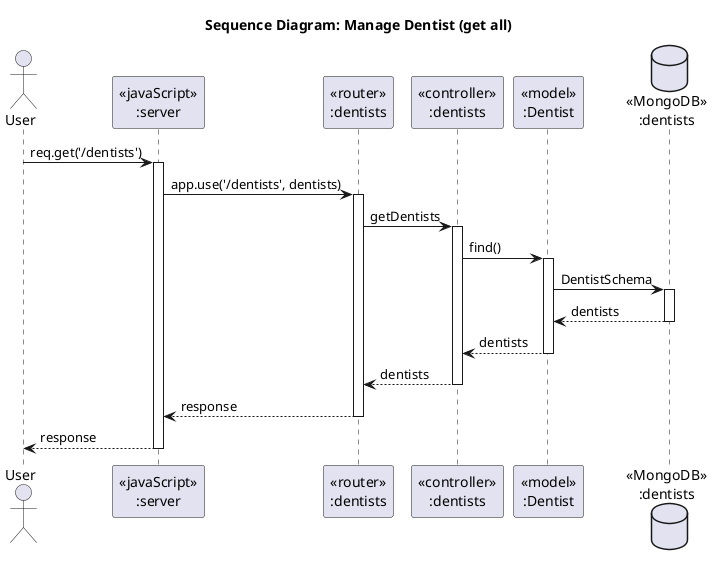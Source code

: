 @startuml dentist-get
title Sequence Diagram: Manage Dentist (get all)

actor "User" as User

participant "<<javaScript>>\n:server" as Server
participant "<<router>>\n:dentists" as Router
participant "<<controller>>\n:dentists" as Controller
participant "<<model>>\n:Dentist" as Model
database "<<MongoDB>>\n:dentists" as MongoDB

User -> Server : req.get('/dentists')
activate Server

Server -> Router : app.use('/dentists', dentists)
activate Router

Router -> Controller : getDentists
activate Controller

Controller -> Model : find()
activate Model

Model -> MongoDB : DentistSchema
activate MongoDB
MongoDB --> Model : dentists
deactivate MongoDB

Model --> Controller : dentists
deactivate Model

Controller --> Router : dentists
deactivate Controller

Router --> Server : response
deactivate Router

Server --> User : response
deactivate Server

@enduml